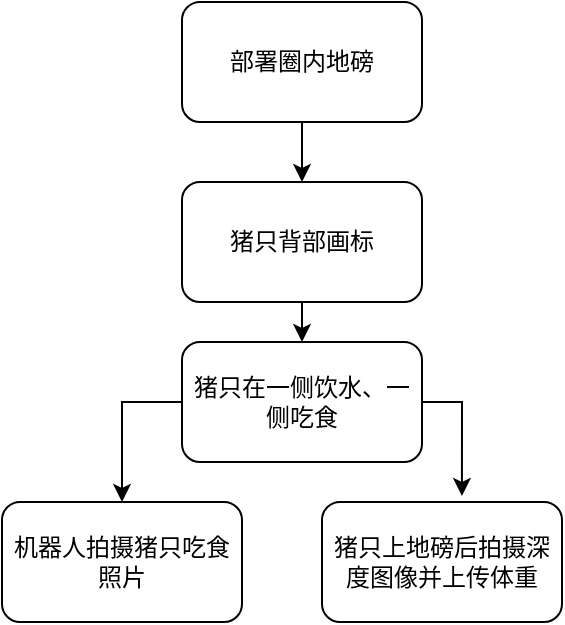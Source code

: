 <mxfile version="20.8.1" type="github">
  <diagram id="3KrxQ06DoBBIPZEIYA_K" name="第 1 页">
    <mxGraphModel dx="1434" dy="796" grid="1" gridSize="10" guides="1" tooltips="1" connect="1" arrows="1" fold="1" page="1" pageScale="1" pageWidth="827" pageHeight="1169" math="0" shadow="0">
      <root>
        <mxCell id="0" />
        <mxCell id="1" parent="0" />
        <mxCell id="cEkouKCKPJAiYyB3isqj-7" value="" style="edgeStyle=orthogonalEdgeStyle;rounded=0;orthogonalLoop=1;jettySize=auto;html=1;" edge="1" parent="1" source="cEkouKCKPJAiYyB3isqj-1" target="cEkouKCKPJAiYyB3isqj-5">
          <mxGeometry relative="1" as="geometry" />
        </mxCell>
        <mxCell id="cEkouKCKPJAiYyB3isqj-1" value="部署圈内地磅" style="rounded=1;whiteSpace=wrap;html=1;" vertex="1" parent="1">
          <mxGeometry x="400" y="100" width="120" height="60" as="geometry" />
        </mxCell>
        <mxCell id="cEkouKCKPJAiYyB3isqj-8" style="edgeStyle=orthogonalEdgeStyle;rounded=0;orthogonalLoop=1;jettySize=auto;html=1;exitX=0;exitY=0.5;exitDx=0;exitDy=0;entryX=0.5;entryY=0;entryDx=0;entryDy=0;" edge="1" parent="1" source="cEkouKCKPJAiYyB3isqj-3" target="cEkouKCKPJAiYyB3isqj-4">
          <mxGeometry relative="1" as="geometry" />
        </mxCell>
        <mxCell id="cEkouKCKPJAiYyB3isqj-9" style="edgeStyle=orthogonalEdgeStyle;rounded=0;orthogonalLoop=1;jettySize=auto;html=1;exitX=1;exitY=0.5;exitDx=0;exitDy=0;entryX=0.583;entryY=-0.05;entryDx=0;entryDy=0;entryPerimeter=0;" edge="1" parent="1" source="cEkouKCKPJAiYyB3isqj-3" target="cEkouKCKPJAiYyB3isqj-6">
          <mxGeometry relative="1" as="geometry" />
        </mxCell>
        <mxCell id="cEkouKCKPJAiYyB3isqj-3" value="猪只在一侧饮水、一侧吃食" style="rounded=1;whiteSpace=wrap;html=1;" vertex="1" parent="1">
          <mxGeometry x="400" y="270" width="120" height="60" as="geometry" />
        </mxCell>
        <mxCell id="cEkouKCKPJAiYyB3isqj-4" value="机器人拍摄猪只吃食照片" style="rounded=1;whiteSpace=wrap;html=1;" vertex="1" parent="1">
          <mxGeometry x="310" y="350" width="120" height="60" as="geometry" />
        </mxCell>
        <mxCell id="cEkouKCKPJAiYyB3isqj-10" style="edgeStyle=orthogonalEdgeStyle;rounded=0;orthogonalLoop=1;jettySize=auto;html=1;exitX=0.5;exitY=1;exitDx=0;exitDy=0;entryX=0.5;entryY=0;entryDx=0;entryDy=0;" edge="1" parent="1" source="cEkouKCKPJAiYyB3isqj-5" target="cEkouKCKPJAiYyB3isqj-3">
          <mxGeometry relative="1" as="geometry" />
        </mxCell>
        <mxCell id="cEkouKCKPJAiYyB3isqj-5" value="猪只背部画标" style="rounded=1;whiteSpace=wrap;html=1;" vertex="1" parent="1">
          <mxGeometry x="400" y="190" width="120" height="60" as="geometry" />
        </mxCell>
        <mxCell id="cEkouKCKPJAiYyB3isqj-6" value="猪只上地磅后拍摄深度图像并上传体重" style="rounded=1;whiteSpace=wrap;html=1;" vertex="1" parent="1">
          <mxGeometry x="470" y="350" width="120" height="60" as="geometry" />
        </mxCell>
      </root>
    </mxGraphModel>
  </diagram>
</mxfile>
